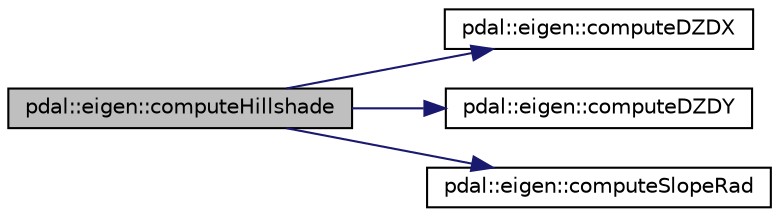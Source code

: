 digraph "pdal::eigen::computeHillshade"
{
  edge [fontname="Helvetica",fontsize="10",labelfontname="Helvetica",labelfontsize="10"];
  node [fontname="Helvetica",fontsize="10",shape=record];
  rankdir="LR";
  Node1 [label="pdal::eigen::computeHillshade",height=0.2,width=0.4,color="black", fillcolor="grey75", style="filled", fontcolor="black"];
  Node1 -> Node2 [color="midnightblue",fontsize="10",style="solid",fontname="Helvetica"];
  Node2 [label="pdal::eigen::computeDZDX",height=0.2,width=0.4,color="black", fillcolor="white", style="filled",URL="$namespacepdal_1_1eigen.html#afcaf22e198755da4e5f8a8e2092c5235"];
  Node1 -> Node3 [color="midnightblue",fontsize="10",style="solid",fontname="Helvetica"];
  Node3 [label="pdal::eigen::computeDZDY",height=0.2,width=0.4,color="black", fillcolor="white", style="filled",URL="$namespacepdal_1_1eigen.html#acf40669546d96c4848646200ab6c2ead"];
  Node1 -> Node4 [color="midnightblue",fontsize="10",style="solid",fontname="Helvetica"];
  Node4 [label="pdal::eigen::computeSlopeRad",height=0.2,width=0.4,color="black", fillcolor="white", style="filled",URL="$namespacepdal_1_1eigen.html#aa3fdc35f98004875cdf1ce56d255b900"];
}
